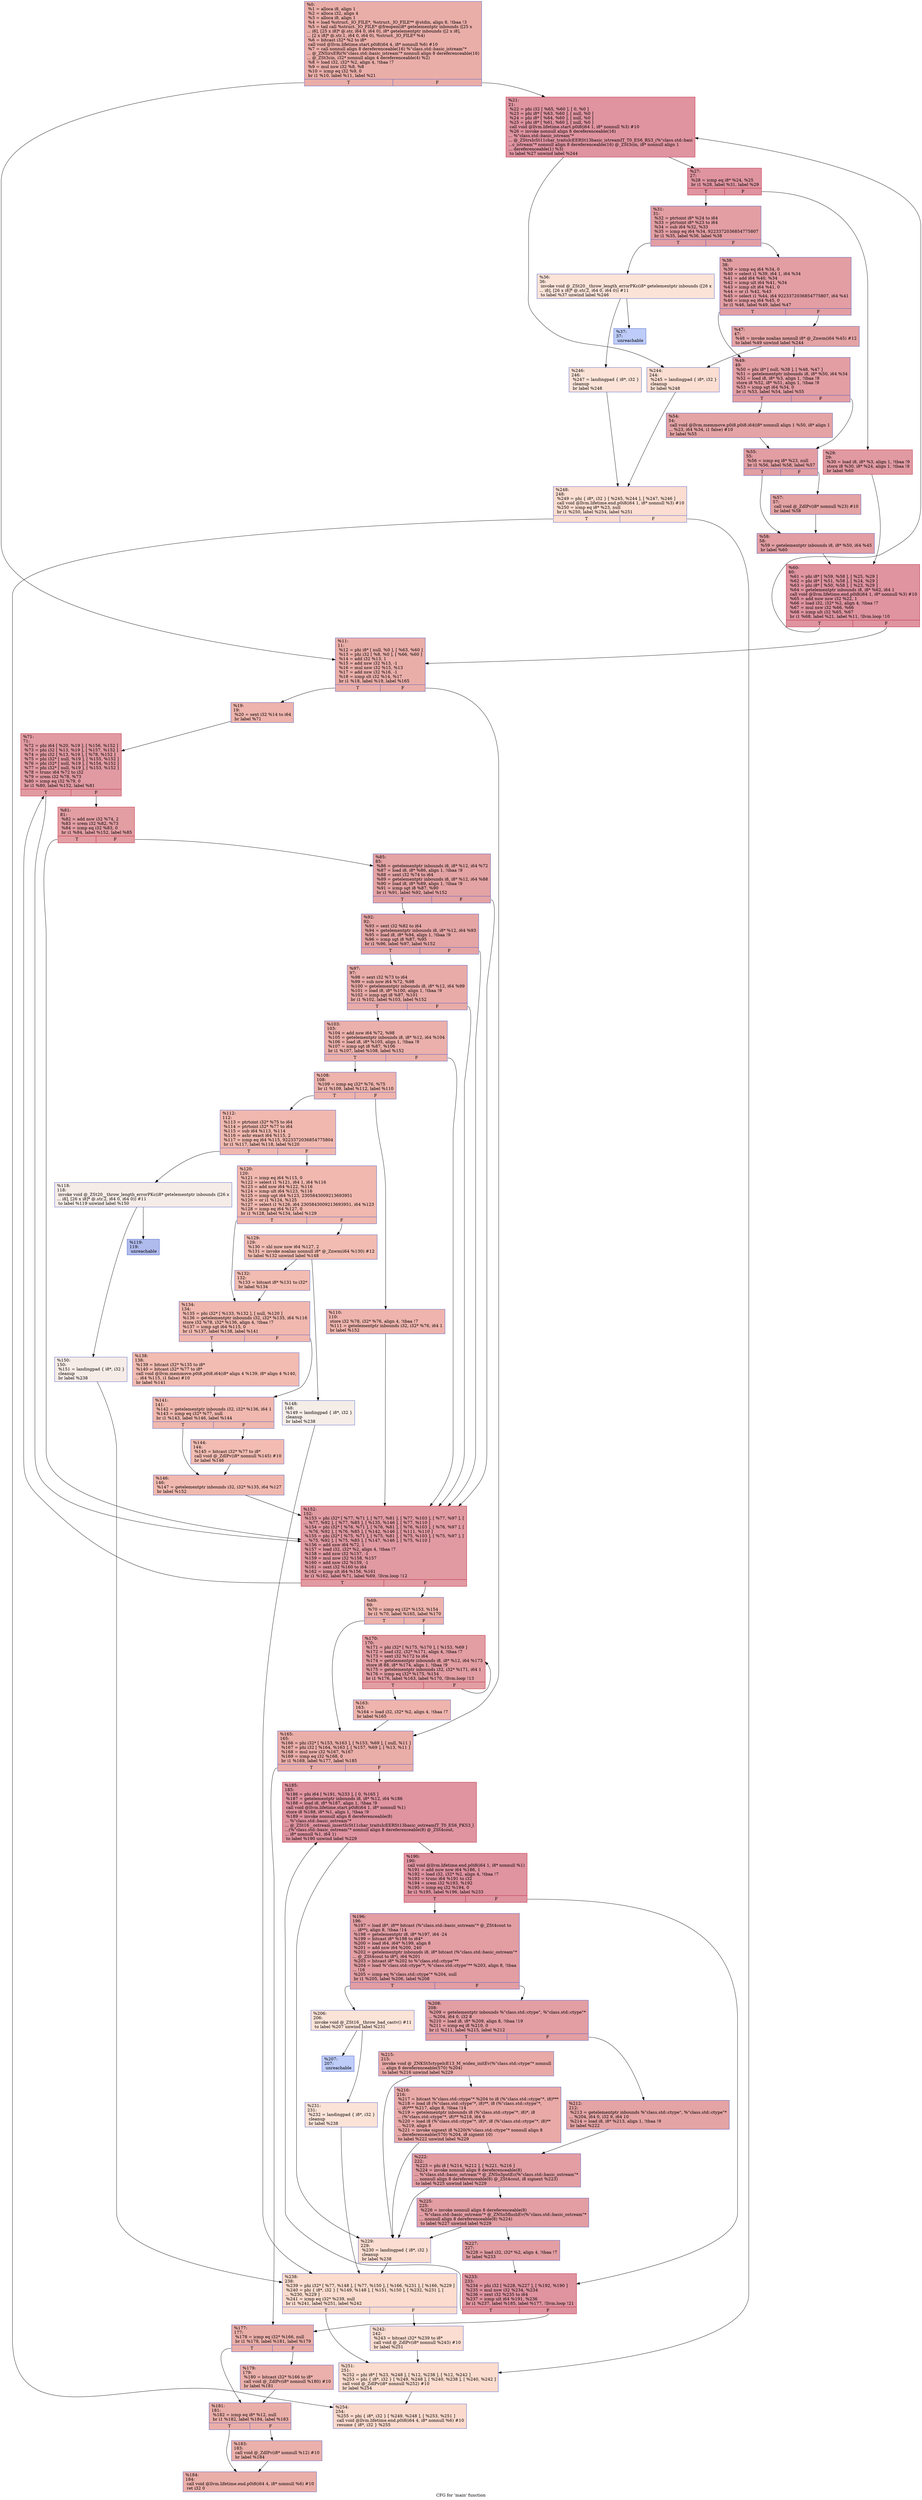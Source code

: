 digraph "CFG for 'main' function" {
	label="CFG for 'main' function";

	Node0x556436becc50 [shape=record,color="#3d50c3ff", style=filled, fillcolor="#d0473d70",label="{%0:\l  %1 = alloca i8, align 1\l  %2 = alloca i32, align 4\l  %3 = alloca i8, align 1\l  %4 = load %struct._IO_FILE*, %struct._IO_FILE** @stdin, align 8, !tbaa !3\l  %5 = tail call %struct._IO_FILE* @freopen(i8* getelementptr inbounds ([25 x\l... i8], [25 x i8]* @.str, i64 0, i64 0), i8* getelementptr inbounds ([2 x i8],\l... [2 x i8]* @.str.1, i64 0, i64 0), %struct._IO_FILE* %4)\l  %6 = bitcast i32* %2 to i8*\l  call void @llvm.lifetime.start.p0i8(i64 4, i8* nonnull %6) #10\l  %7 = call nonnull align 8 dereferenceable(16) %\"class.std::basic_istream\"*\l... @_ZNSirsERi(%\"class.std::basic_istream\"* nonnull align 8 dereferenceable(16)\l... @_ZSt3cin, i32* nonnull align 4 dereferenceable(4) %2)\l  %8 = load i32, i32* %2, align 4, !tbaa !7\l  %9 = mul nsw i32 %8, %8\l  %10 = icmp eq i32 %9, 0\l  br i1 %10, label %11, label %21\l|{<s0>T|<s1>F}}"];
	Node0x556436becc50:s0 -> Node0x556436bed9f0;
	Node0x556436becc50:s1 -> Node0x556436bef6c0;
	Node0x556436bed9f0 [shape=record,color="#3d50c3ff", style=filled, fillcolor="#d0473d70",label="{%11:\l11:                                               \l  %12 = phi i8* [ null, %0 ], [ %63, %60 ]\l  %13 = phi i32 [ %8, %0 ], [ %66, %60 ]\l  %14 = add i32 %13, 1\l  %15 = add nsw i32 %13, -1\l  %16 = mul nsw i32 %15, %13\l  %17 = add nsw i32 %16, -1\l  %18 = icmp slt i32 %14, %17\l  br i1 %18, label %19, label %165\l|{<s0>T|<s1>F}}"];
	Node0x556436bed9f0:s0 -> Node0x556436befd00;
	Node0x556436bed9f0:s1 -> Node0x556436befd90;
	Node0x556436befd00 [shape=record,color="#3d50c3ff", style=filled, fillcolor="#d6524470",label="{%19:\l19:                                               \l  %20 = sext i32 %14 to i64\l  br label %71\l}"];
	Node0x556436befd00 -> Node0x556436beff40;
	Node0x556436bef6c0 [shape=record,color="#b70d28ff", style=filled, fillcolor="#b70d2870",label="{%21:\l21:                                               \l  %22 = phi i32 [ %65, %60 ], [ 0, %0 ]\l  %23 = phi i8* [ %63, %60 ], [ null, %0 ]\l  %24 = phi i8* [ %64, %60 ], [ null, %0 ]\l  %25 = phi i8* [ %61, %60 ], [ null, %0 ]\l  call void @llvm.lifetime.start.p0i8(i64 1, i8* nonnull %3) #10\l  %26 = invoke nonnull align 8 dereferenceable(16)\l... %\"class.std::basic_istream\"*\l... @_ZStrsIcSt11char_traitsIcEERSt13basic_istreamIT_T0_ES6_RS3_(%\"class.std::basi\l...c_istream\"* nonnull align 8 dereferenceable(16) @_ZSt3cin, i8* nonnull align 1\l... dereferenceable(1) %3)\l          to label %27 unwind label %244\l}"];
	Node0x556436bef6c0 -> Node0x556436bf0600;
	Node0x556436bef6c0 -> Node0x556436bf0690;
	Node0x556436bf0600 [shape=record,color="#b70d28ff", style=filled, fillcolor="#b70d2870",label="{%27:\l27:                                               \l  %28 = icmp eq i8* %24, %25\l  br i1 %28, label %31, label %29\l|{<s0>T|<s1>F}}"];
	Node0x556436bf0600:s0 -> Node0x556436bf05b0;
	Node0x556436bf0600:s1 -> Node0x556436bf0a40;
	Node0x556436bf0a40 [shape=record,color="#b70d28ff", style=filled, fillcolor="#bb1b2c70",label="{%29:\l29:                                               \l  %30 = load i8, i8* %3, align 1, !tbaa !9\l  store i8 %30, i8* %24, align 1, !tbaa !9\l  br label %60\l}"];
	Node0x556436bf0a40 -> Node0x556436bef830;
	Node0x556436bf05b0 [shape=record,color="#3d50c3ff", style=filled, fillcolor="#be242e70",label="{%31:\l31:                                               \l  %32 = ptrtoint i8* %24 to i64\l  %33 = ptrtoint i8* %23 to i64\l  %34 = sub i64 %32, %33\l  %35 = icmp eq i64 %34, 9223372036854775807\l  br i1 %35, label %36, label %38\l|{<s0>T|<s1>F}}"];
	Node0x556436bf05b0:s0 -> Node0x556436bf17d0;
	Node0x556436bf05b0:s1 -> Node0x556436bf1820;
	Node0x556436bf17d0 [shape=record,color="#3d50c3ff", style=filled, fillcolor="#f6bfa670",label="{%36:\l36:                                               \l  invoke void @_ZSt20__throw_length_errorPKc(i8* getelementptr inbounds ([26 x\l... i8], [26 x i8]* @.str.2, i64 0, i64 0)) #11\l          to label %37 unwind label %246\l}"];
	Node0x556436bf17d0 -> Node0x556436bf1a20;
	Node0x556436bf17d0 -> Node0x556436bf1a70;
	Node0x556436bf1a20 [shape=record,color="#3d50c3ff", style=filled, fillcolor="#6a8bef70",label="{%37:\l37:                                               \l  unreachable\l}"];
	Node0x556436bf1820 [shape=record,color="#3d50c3ff", style=filled, fillcolor="#be242e70",label="{%38:\l38:                                               \l  %39 = icmp eq i64 %34, 0\l  %40 = select i1 %39, i64 1, i64 %34\l  %41 = add i64 %40, %34\l  %42 = icmp ult i64 %41, %34\l  %43 = icmp slt i64 %41, 0\l  %44 = or i1 %42, %43\l  %45 = select i1 %44, i64 9223372036854775807, i64 %41\l  %46 = icmp eq i64 %45, 0\l  br i1 %46, label %49, label %47\l|{<s0>T|<s1>F}}"];
	Node0x556436bf1820:s0 -> Node0x556436bf21d0;
	Node0x556436bf1820:s1 -> Node0x556436bf2220;
	Node0x556436bf2220 [shape=record,color="#3d50c3ff", style=filled, fillcolor="#c32e3170",label="{%47:\l47:                                               \l  %48 = invoke noalias nonnull i8* @_Znwm(i64 %45) #12\l          to label %49 unwind label %244\l}"];
	Node0x556436bf2220 -> Node0x556436bf21d0;
	Node0x556436bf2220 -> Node0x556436bf0690;
	Node0x556436bf21d0 [shape=record,color="#3d50c3ff", style=filled, fillcolor="#be242e70",label="{%49:\l49:                                               \l  %50 = phi i8* [ null, %38 ], [ %48, %47 ]\l  %51 = getelementptr inbounds i8, i8* %50, i64 %34\l  %52 = load i8, i8* %3, align 1, !tbaa !9\l  store i8 %52, i8* %51, align 1, !tbaa !9\l  %53 = icmp sgt i64 %34, 0\l  br i1 %53, label %54, label %55\l|{<s0>T|<s1>F}}"];
	Node0x556436bf21d0:s0 -> Node0x556436bf27b0;
	Node0x556436bf21d0:s1 -> Node0x556436bf2800;
	Node0x556436bf27b0 [shape=record,color="#3d50c3ff", style=filled, fillcolor="#c32e3170",label="{%54:\l54:                                               \l  call void @llvm.memmove.p0i8.p0i8.i64(i8* nonnull align 1 %50, i8* align 1\l... %23, i64 %34, i1 false) #10\l  br label %55\l}"];
	Node0x556436bf27b0 -> Node0x556436bf2800;
	Node0x556436bf2800 [shape=record,color="#3d50c3ff", style=filled, fillcolor="#be242e70",label="{%55:\l55:                                               \l  %56 = icmp eq i8* %23, null\l  br i1 %56, label %58, label %57\l|{<s0>T|<s1>F}}"];
	Node0x556436bf2800:s0 -> Node0x556436bf2d90;
	Node0x556436bf2800:s1 -> Node0x556436bf2de0;
	Node0x556436bf2de0 [shape=record,color="#3d50c3ff", style=filled, fillcolor="#c32e3170",label="{%57:\l57:                                               \l  call void @_ZdlPv(i8* nonnull %23) #10\l  br label %58\l}"];
	Node0x556436bf2de0 -> Node0x556436bf2d90;
	Node0x556436bf2d90 [shape=record,color="#3d50c3ff", style=filled, fillcolor="#be242e70",label="{%58:\l58:                                               \l  %59 = getelementptr inbounds i8, i8* %50, i64 %45\l  br label %60\l}"];
	Node0x556436bf2d90 -> Node0x556436bef830;
	Node0x556436bef830 [shape=record,color="#b70d28ff", style=filled, fillcolor="#b70d2870",label="{%60:\l60:                                               \l  %61 = phi i8* [ %59, %58 ], [ %25, %29 ]\l  %62 = phi i8* [ %51, %58 ], [ %24, %29 ]\l  %63 = phi i8* [ %50, %58 ], [ %23, %29 ]\l  %64 = getelementptr inbounds i8, i8* %62, i64 1\l  call void @llvm.lifetime.end.p0i8(i64 1, i8* nonnull %3) #10\l  %65 = add nuw nsw i32 %22, 1\l  %66 = load i32, i32* %2, align 4, !tbaa !7\l  %67 = mul nsw i32 %66, %66\l  %68 = icmp ult i32 %65, %67\l  br i1 %68, label %21, label %11, !llvm.loop !10\l|{<s0>T|<s1>F}}"];
	Node0x556436bef830:s0 -> Node0x556436bef6c0;
	Node0x556436bef830:s1 -> Node0x556436bed9f0;
	Node0x556436bf44e0 [shape=record,color="#3d50c3ff", style=filled, fillcolor="#d6524470",label="{%69:\l69:                                               \l  %70 = icmp eq i32* %153, %154\l  br i1 %70, label %165, label %170\l|{<s0>T|<s1>F}}"];
	Node0x556436bf44e0:s0 -> Node0x556436befd90;
	Node0x556436bf44e0:s1 -> Node0x556436bf45c0;
	Node0x556436beff40 [shape=record,color="#b70d28ff", style=filled, fillcolor="#bb1b2c70",label="{%71:\l71:                                               \l  %72 = phi i64 [ %20, %19 ], [ %156, %152 ]\l  %73 = phi i32 [ %13, %19 ], [ %157, %152 ]\l  %74 = phi i32 [ %13, %19 ], [ %78, %152 ]\l  %75 = phi i32* [ null, %19 ], [ %155, %152 ]\l  %76 = phi i32* [ null, %19 ], [ %154, %152 ]\l  %77 = phi i32* [ null, %19 ], [ %153, %152 ]\l  %78 = trunc i64 %72 to i32\l  %79 = srem i32 %78, %73\l  %80 = icmp eq i32 %79, 0\l  br i1 %80, label %152, label %81\l|{<s0>T|<s1>F}}"];
	Node0x556436beff40:s0 -> Node0x556436bf46c0;
	Node0x556436beff40:s1 -> Node0x556436bf4d80;
	Node0x556436bf4d80 [shape=record,color="#b70d28ff", style=filled, fillcolor="#be242e70",label="{%81:\l81:                                               \l  %82 = add nsw i32 %74, 2\l  %83 = srem i32 %82, %73\l  %84 = icmp eq i32 %83, 0\l  br i1 %84, label %152, label %85\l|{<s0>T|<s1>F}}"];
	Node0x556436bf4d80:s0 -> Node0x556436bf46c0;
	Node0x556436bf4d80:s1 -> Node0x556436bf5030;
	Node0x556436bf5030 [shape=record,color="#3d50c3ff", style=filled, fillcolor="#c32e3170",label="{%85:\l85:                                               \l  %86 = getelementptr inbounds i8, i8* %12, i64 %72\l  %87 = load i8, i8* %86, align 1, !tbaa !9\l  %88 = sext i32 %74 to i64\l  %89 = getelementptr inbounds i8, i8* %12, i64 %88\l  %90 = load i8, i8* %89, align 1, !tbaa !9\l  %91 = icmp sgt i8 %87, %90\l  br i1 %91, label %92, label %152\l|{<s0>T|<s1>F}}"];
	Node0x556436bf5030:s0 -> Node0x556436bf5450;
	Node0x556436bf5030:s1 -> Node0x556436bf46c0;
	Node0x556436bf5450 [shape=record,color="#3d50c3ff", style=filled, fillcolor="#c5333470",label="{%92:\l92:                                               \l  %93 = sext i32 %82 to i64\l  %94 = getelementptr inbounds i8, i8* %12, i64 %93\l  %95 = load i8, i8* %94, align 1, !tbaa !9\l  %96 = icmp sgt i8 %87, %95\l  br i1 %96, label %97, label %152\l|{<s0>T|<s1>F}}"];
	Node0x556436bf5450:s0 -> Node0x556436bf5760;
	Node0x556436bf5450:s1 -> Node0x556436bf46c0;
	Node0x556436bf5760 [shape=record,color="#3d50c3ff", style=filled, fillcolor="#cc403a70",label="{%97:\l97:                                               \l  %98 = sext i32 %73 to i64\l  %99 = sub nsw i64 %72, %98\l  %100 = getelementptr inbounds i8, i8* %12, i64 %99\l  %101 = load i8, i8* %100, align 1, !tbaa !9\l  %102 = icmp sgt i8 %87, %101\l  br i1 %102, label %103, label %152\l|{<s0>T|<s1>F}}"];
	Node0x556436bf5760:s0 -> Node0x556436bf5b00;
	Node0x556436bf5760:s1 -> Node0x556436bf46c0;
	Node0x556436bf5b00 [shape=record,color="#3d50c3ff", style=filled, fillcolor="#d24b4070",label="{%103:\l103:                                              \l  %104 = add nsw i64 %72, %98\l  %105 = getelementptr inbounds i8, i8* %12, i64 %104\l  %106 = load i8, i8* %105, align 1, !tbaa !9\l  %107 = icmp sgt i8 %87, %106\l  br i1 %107, label %108, label %152\l|{<s0>T|<s1>F}}"];
	Node0x556436bf5b00:s0 -> Node0x556436bf5e30;
	Node0x556436bf5b00:s1 -> Node0x556436bf46c0;
	Node0x556436bf5e30 [shape=record,color="#3d50c3ff", style=filled, fillcolor="#d6524470",label="{%108:\l108:                                              \l  %109 = icmp eq i32* %76, %75\l  br i1 %109, label %112, label %110\l|{<s0>T|<s1>F}}"];
	Node0x556436bf5e30:s0 -> Node0x556436bf5fc0;
	Node0x556436bf5e30:s1 -> Node0x556436bf6010;
	Node0x556436bf6010 [shape=record,color="#3d50c3ff", style=filled, fillcolor="#d8564670",label="{%110:\l110:                                              \l  store i32 %78, i32* %76, align 4, !tbaa !7\l  %111 = getelementptr inbounds i32, i32* %76, i64 1\l  br label %152\l}"];
	Node0x556436bf6010 -> Node0x556436bf46c0;
	Node0x556436bf5fc0 [shape=record,color="#3d50c3ff", style=filled, fillcolor="#dc5d4a70",label="{%112:\l112:                                              \l  %113 = ptrtoint i32* %75 to i64\l  %114 = ptrtoint i32* %77 to i64\l  %115 = sub i64 %113, %114\l  %116 = ashr exact i64 %115, 2\l  %117 = icmp eq i64 %115, 9223372036854775804\l  br i1 %117, label %118, label %120\l|{<s0>T|<s1>F}}"];
	Node0x556436bf5fc0:s0 -> Node0x556436bf6600;
	Node0x556436bf5fc0:s1 -> Node0x556436bf6650;
	Node0x556436bf6600 [shape=record,color="#3d50c3ff", style=filled, fillcolor="#ead5c970",label="{%118:\l118:                                              \l  invoke void @_ZSt20__throw_length_errorPKc(i8* getelementptr inbounds ([26 x\l... i8], [26 x i8]* @.str.2, i64 0, i64 0)) #11\l          to label %119 unwind label %150\l}"];
	Node0x556436bf6600 -> Node0x556436bf6780;
	Node0x556436bf6600 -> Node0x556436bf67d0;
	Node0x556436bf6780 [shape=record,color="#3d50c3ff", style=filled, fillcolor="#4c66d670",label="{%119:\l119:                                              \l  unreachable\l}"];
	Node0x556436bf6650 [shape=record,color="#3d50c3ff", style=filled, fillcolor="#dc5d4a70",label="{%120:\l120:                                              \l  %121 = icmp eq i64 %115, 0\l  %122 = select i1 %121, i64 1, i64 %116\l  %123 = add nsw i64 %122, %116\l  %124 = icmp ult i64 %123, %116\l  %125 = icmp ugt i64 %123, 2305843009213693951\l  %126 = or i1 %124, %125\l  %127 = select i1 %126, i64 2305843009213693951, i64 %123\l  %128 = icmp eq i64 %127, 0\l  br i1 %128, label %134, label %129\l|{<s0>T|<s1>F}}"];
	Node0x556436bf6650:s0 -> Node0x556436bf7620;
	Node0x556436bf6650:s1 -> Node0x556436bf7670;
	Node0x556436bf7670 [shape=record,color="#3d50c3ff", style=filled, fillcolor="#e1675170",label="{%129:\l129:                                              \l  %130 = shl nuw nsw i64 %127, 2\l  %131 = invoke noalias nonnull i8* @_Znwm(i64 %130) #12\l          to label %132 unwind label %148\l}"];
	Node0x556436bf7670 -> Node0x556436bf7800;
	Node0x556436bf7670 -> Node0x556436bf7850;
	Node0x556436bf7800 [shape=record,color="#3d50c3ff", style=filled, fillcolor="#e1675170",label="{%132:\l132:                                              \l  %133 = bitcast i8* %131 to i32*\l  br label %134\l}"];
	Node0x556436bf7800 -> Node0x556436bf7620;
	Node0x556436bf7620 [shape=record,color="#3d50c3ff", style=filled, fillcolor="#dc5d4a70",label="{%134:\l134:                                              \l  %135 = phi i32* [ %133, %132 ], [ null, %120 ]\l  %136 = getelementptr inbounds i32, i32* %135, i64 %116\l  store i32 %78, i32* %136, align 4, !tbaa !7\l  %137 = icmp sgt i64 %115, 0\l  br i1 %137, label %138, label %141\l|{<s0>T|<s1>F}}"];
	Node0x556436bf7620:s0 -> Node0x556436bf7ca0;
	Node0x556436bf7620:s1 -> Node0x556436bf7cf0;
	Node0x556436bf7ca0 [shape=record,color="#3d50c3ff", style=filled, fillcolor="#e1675170",label="{%138:\l138:                                              \l  %139 = bitcast i32* %135 to i8*\l  %140 = bitcast i32* %77 to i8*\l  call void @llvm.memmove.p0i8.p0i8.i64(i8* align 4 %139, i8* align 4 %140,\l... i64 %115, i1 false) #10\l  br label %141\l}"];
	Node0x556436bf7ca0 -> Node0x556436bf7cf0;
	Node0x556436bf7cf0 [shape=record,color="#3d50c3ff", style=filled, fillcolor="#dc5d4a70",label="{%141:\l141:                                              \l  %142 = getelementptr inbounds i32, i32* %136, i64 1\l  %143 = icmp eq i32* %77, null\l  br i1 %143, label %146, label %144\l|{<s0>T|<s1>F}}"];
	Node0x556436bf7cf0:s0 -> Node0x556436bf8230;
	Node0x556436bf7cf0:s1 -> Node0x556436bf8280;
	Node0x556436bf8280 [shape=record,color="#3d50c3ff", style=filled, fillcolor="#e1675170",label="{%144:\l144:                                              \l  %145 = bitcast i32* %77 to i8*\l  call void @_ZdlPv(i8* nonnull %145) #10\l  br label %146\l}"];
	Node0x556436bf8280 -> Node0x556436bf8230;
	Node0x556436bf8230 [shape=record,color="#3d50c3ff", style=filled, fillcolor="#dc5d4a70",label="{%146:\l146:                                              \l  %147 = getelementptr inbounds i32, i32* %135, i64 %127\l  br label %152\l}"];
	Node0x556436bf8230 -> Node0x556436bf46c0;
	Node0x556436bf7850 [shape=record,color="#3d50c3ff", style=filled, fillcolor="#e8d6cc70",label="{%148:\l148:                                              \l  %149 = landingpad \{ i8*, i32 \}\l          cleanup\l  br label %238\l}"];
	Node0x556436bf7850 -> Node0x556436bf86f0;
	Node0x556436bf67d0 [shape=record,color="#3d50c3ff", style=filled, fillcolor="#ead5c970",label="{%150:\l150:                                              \l  %151 = landingpad \{ i8*, i32 \}\l          cleanup\l  br label %238\l}"];
	Node0x556436bf67d0 -> Node0x556436bf86f0;
	Node0x556436bf46c0 [shape=record,color="#b70d28ff", style=filled, fillcolor="#bb1b2c70",label="{%152:\l152:                                              \l  %153 = phi i32* [ %77, %71 ], [ %77, %81 ], [ %77, %103 ], [ %77, %97 ], [\l... %77, %92 ], [ %77, %85 ], [ %135, %146 ], [ %77, %110 ]\l  %154 = phi i32* [ %76, %71 ], [ %76, %81 ], [ %76, %103 ], [ %76, %97 ], [\l... %76, %92 ], [ %76, %85 ], [ %142, %146 ], [ %111, %110 ]\l  %155 = phi i32* [ %75, %71 ], [ %75, %81 ], [ %75, %103 ], [ %75, %97 ], [\l... %75, %92 ], [ %75, %85 ], [ %147, %146 ], [ %75, %110 ]\l  %156 = add nsw i64 %72, 1\l  %157 = load i32, i32* %2, align 4, !tbaa !7\l  %158 = add nsw i32 %157, -1\l  %159 = mul nsw i32 %158, %157\l  %160 = add nsw i32 %159, -1\l  %161 = sext i32 %160 to i64\l  %162 = icmp slt i64 %156, %161\l  br i1 %162, label %71, label %69, !llvm.loop !12\l|{<s0>T|<s1>F}}"];
	Node0x556436bf46c0:s0 -> Node0x556436beff40;
	Node0x556436bf46c0:s1 -> Node0x556436bf44e0;
	Node0x556436bf9270 [shape=record,color="#3d50c3ff", style=filled, fillcolor="#d8564670",label="{%163:\l163:                                              \l  %164 = load i32, i32* %2, align 4, !tbaa !7\l  br label %165\l}"];
	Node0x556436bf9270 -> Node0x556436befd90;
	Node0x556436befd90 [shape=record,color="#3d50c3ff", style=filled, fillcolor="#d0473d70",label="{%165:\l165:                                              \l  %166 = phi i32* [ %153, %163 ], [ %153, %69 ], [ null, %11 ]\l  %167 = phi i32 [ %164, %163 ], [ %157, %69 ], [ %13, %11 ]\l  %168 = mul nsw i32 %167, %167\l  %169 = icmp eq i32 %168, 0\l  br i1 %169, label %177, label %185\l|{<s0>T|<s1>F}}"];
	Node0x556436befd90:s0 -> Node0x556436bf9660;
	Node0x556436befd90:s1 -> Node0x556436bf96b0;
	Node0x556436bf45c0 [shape=record,color="#b70d28ff", style=filled, fillcolor="#be242e70",label="{%170:\l170:                                              \l  %171 = phi i32* [ %175, %170 ], [ %153, %69 ]\l  %172 = load i32, i32* %171, align 4, !tbaa !7\l  %173 = sext i32 %172 to i64\l  %174 = getelementptr inbounds i8, i8* %12, i64 %173\l  store i8 88, i8* %174, align 1, !tbaa !9\l  %175 = getelementptr inbounds i32, i32* %171, i64 1\l  %176 = icmp eq i32* %175, %154\l  br i1 %176, label %163, label %170, !llvm.loop !13\l|{<s0>T|<s1>F}}"];
	Node0x556436bf45c0:s0 -> Node0x556436bf9270;
	Node0x556436bf45c0:s1 -> Node0x556436bf45c0;
	Node0x556436bf9660 [shape=record,color="#3d50c3ff", style=filled, fillcolor="#d0473d70",label="{%177:\l177:                                              \l  %178 = icmp eq i32* %166, null\l  br i1 %178, label %181, label %179\l|{<s0>T|<s1>F}}"];
	Node0x556436bf9660:s0 -> Node0x556436bf9d80;
	Node0x556436bf9660:s1 -> Node0x556436bf9dd0;
	Node0x556436bf9dd0 [shape=record,color="#3d50c3ff", style=filled, fillcolor="#d24b4070",label="{%179:\l179:                                              \l  %180 = bitcast i32* %166 to i8*\l  call void @_ZdlPv(i8* nonnull %180) #10\l  br label %181\l}"];
	Node0x556436bf9dd0 -> Node0x556436bf9d80;
	Node0x556436bf9d80 [shape=record,color="#3d50c3ff", style=filled, fillcolor="#d0473d70",label="{%181:\l181:                                              \l  %182 = icmp eq i8* %12, null\l  br i1 %182, label %184, label %183\l|{<s0>T|<s1>F}}"];
	Node0x556436bf9d80:s0 -> Node0x556436bfa170;
	Node0x556436bf9d80:s1 -> Node0x556436bfa1c0;
	Node0x556436bfa1c0 [shape=record,color="#3d50c3ff", style=filled, fillcolor="#d24b4070",label="{%183:\l183:                                              \l  call void @_ZdlPv(i8* nonnull %12) #10\l  br label %184\l}"];
	Node0x556436bfa1c0 -> Node0x556436bfa170;
	Node0x556436bfa170 [shape=record,color="#3d50c3ff", style=filled, fillcolor="#d0473d70",label="{%184:\l184:                                              \l  call void @llvm.lifetime.end.p0i8(i64 4, i8* nonnull %6) #10\l  ret i32 0\l}"];
	Node0x556436bf96b0 [shape=record,color="#b70d28ff", style=filled, fillcolor="#b70d2870",label="{%185:\l185:                                              \l  %186 = phi i64 [ %191, %233 ], [ 0, %165 ]\l  %187 = getelementptr inbounds i8, i8* %12, i64 %186\l  %188 = load i8, i8* %187, align 1, !tbaa !9\l  call void @llvm.lifetime.start.p0i8(i64 1, i8* nonnull %1)\l  store i8 %188, i8* %1, align 1, !tbaa !9\l  %189 = invoke nonnull align 8 dereferenceable(8)\l... %\"class.std::basic_ostream\"*\l... @_ZSt16__ostream_insertIcSt11char_traitsIcEERSt13basic_ostreamIT_T0_ES6_PKS3_l\l...(%\"class.std::basic_ostream\"* nonnull align 8 dereferenceable(8) @_ZSt4cout,\l... i8* nonnull %1, i64 1)\l          to label %190 unwind label %229\l}"];
	Node0x556436bf96b0 -> Node0x556436bfaa60;
	Node0x556436bf96b0 -> Node0x556436bfaab0;
	Node0x556436bfaa60 [shape=record,color="#b70d28ff", style=filled, fillcolor="#b70d2870",label="{%190:\l190:                                              \l  call void @llvm.lifetime.end.p0i8(i64 1, i8* nonnull %1)\l  %191 = add nuw nsw i64 %186, 1\l  %192 = load i32, i32* %2, align 4, !tbaa !7\l  %193 = trunc i64 %191 to i32\l  %194 = srem i32 %193, %192\l  %195 = icmp eq i32 %194, 0\l  br i1 %195, label %196, label %233\l|{<s0>T|<s1>F}}"];
	Node0x556436bfaa60:s0 -> Node0x556436bfb040;
	Node0x556436bfaa60:s1 -> Node0x556436bfa600;
	Node0x556436bfb040 [shape=record,color="#3d50c3ff", style=filled, fillcolor="#be242e70",label="{%196:\l196:                                              \l  %197 = load i8*, i8** bitcast (%\"class.std::basic_ostream\"* @_ZSt4cout to\l... i8**), align 8, !tbaa !14\l  %198 = getelementptr i8, i8* %197, i64 -24\l  %199 = bitcast i8* %198 to i64*\l  %200 = load i64, i64* %199, align 8\l  %201 = add nsw i64 %200, 240\l  %202 = getelementptr inbounds i8, i8* bitcast (%\"class.std::basic_ostream\"*\l... @_ZSt4cout to i8*), i64 %201\l  %203 = bitcast i8* %202 to %\"class.std::ctype\"**\l  %204 = load %\"class.std::ctype\"*, %\"class.std::ctype\"** %203, align 8, !tbaa\l... !16\l  %205 = icmp eq %\"class.std::ctype\"* %204, null\l  br i1 %205, label %206, label %208\l|{<s0>T|<s1>F}}"];
	Node0x556436bfb040:s0 -> Node0x556436bfb730;
	Node0x556436bfb040:s1 -> Node0x556436bfb7c0;
	Node0x556436bfb730 [shape=record,color="#3d50c3ff", style=filled, fillcolor="#f6bfa670",label="{%206:\l206:                                              \l  invoke void @_ZSt16__throw_bad_castv() #11\l          to label %207 unwind label %231\l}"];
	Node0x556436bfb730 -> Node0x556436bfb920;
	Node0x556436bfb730 -> Node0x556436bfb970;
	Node0x556436bfb920 [shape=record,color="#3d50c3ff", style=filled, fillcolor="#6a8bef70",label="{%207:\l207:                                              \l  unreachable\l}"];
	Node0x556436bfb7c0 [shape=record,color="#3d50c3ff", style=filled, fillcolor="#be242e70",label="{%208:\l208:                                              \l  %209 = getelementptr inbounds %\"class.std::ctype\", %\"class.std::ctype\"*\l... %204, i64 0, i32 8\l  %210 = load i8, i8* %209, align 8, !tbaa !19\l  %211 = icmp eq i8 %210, 0\l  br i1 %211, label %215, label %212\l|{<s0>T|<s1>F}}"];
	Node0x556436bfb7c0:s0 -> Node0x556436bfbe70;
	Node0x556436bfb7c0:s1 -> Node0x556436bfbf00;
	Node0x556436bfbf00 [shape=record,color="#3d50c3ff", style=filled, fillcolor="#c32e3170",label="{%212:\l212:                                              \l  %213 = getelementptr inbounds %\"class.std::ctype\", %\"class.std::ctype\"*\l... %204, i64 0, i32 9, i64 10\l  %214 = load i8, i8* %213, align 1, !tbaa !9\l  br label %222\l}"];
	Node0x556436bfbf00 -> Node0x556436bfc110;
	Node0x556436bfbe70 [shape=record,color="#3d50c3ff", style=filled, fillcolor="#ca3b3770",label="{%215:\l215:                                              \l  invoke void @_ZNKSt5ctypeIcE13_M_widen_initEv(%\"class.std::ctype\"* nonnull\l... align 8 dereferenceable(570) %204)\l          to label %216 unwind label %229\l}"];
	Node0x556436bfbe70 -> Node0x556436bfc250;
	Node0x556436bfbe70 -> Node0x556436bfaab0;
	Node0x556436bfc250 [shape=record,color="#3d50c3ff", style=filled, fillcolor="#ca3b3770",label="{%216:\l216:                                              \l  %217 = bitcast %\"class.std::ctype\"* %204 to i8 (%\"class.std::ctype\"*, i8)***\l  %218 = load i8 (%\"class.std::ctype\"*, i8)**, i8 (%\"class.std::ctype\"*,\l... i8)*** %217, align 8, !tbaa !14\l  %219 = getelementptr inbounds i8 (%\"class.std::ctype\"*, i8)*, i8\l... (%\"class.std::ctype\"*, i8)** %218, i64 6\l  %220 = load i8 (%\"class.std::ctype\"*, i8)*, i8 (%\"class.std::ctype\"*, i8)**\l... %219, align 8\l  %221 = invoke signext i8 %220(%\"class.std::ctype\"* nonnull align 8\l... dereferenceable(570) %204, i8 signext 10)\l          to label %222 unwind label %229\l}"];
	Node0x556436bfc250 -> Node0x556436bfc110;
	Node0x556436bfc250 -> Node0x556436bfaab0;
	Node0x556436bfc110 [shape=record,color="#3d50c3ff", style=filled, fillcolor="#be242e70",label="{%222:\l222:                                              \l  %223 = phi i8 [ %214, %212 ], [ %221, %216 ]\l  %224 = invoke nonnull align 8 dereferenceable(8)\l... %\"class.std::basic_ostream\"* @_ZNSo3putEc(%\"class.std::basic_ostream\"*\l... nonnull align 8 dereferenceable(8) @_ZSt4cout, i8 signext %223)\l          to label %225 unwind label %229\l}"];
	Node0x556436bfc110 -> Node0x556436bfd6c0;
	Node0x556436bfc110 -> Node0x556436bfaab0;
	Node0x556436bfd6c0 [shape=record,color="#3d50c3ff", style=filled, fillcolor="#be242e70",label="{%225:\l225:                                              \l  %226 = invoke nonnull align 8 dereferenceable(8)\l... %\"class.std::basic_ostream\"* @_ZNSo5flushEv(%\"class.std::basic_ostream\"*\l... nonnull align 8 dereferenceable(8) %224)\l          to label %227 unwind label %229\l}"];
	Node0x556436bfd6c0 -> Node0x556436bfd980;
	Node0x556436bfd6c0 -> Node0x556436bfaab0;
	Node0x556436bfd980 [shape=record,color="#3d50c3ff", style=filled, fillcolor="#be242e70",label="{%227:\l227:                                              \l  %228 = load i32, i32* %2, align 4, !tbaa !7\l  br label %233\l}"];
	Node0x556436bfd980 -> Node0x556436bfa600;
	Node0x556436bfaab0 [shape=record,color="#3d50c3ff", style=filled, fillcolor="#f7b39670",label="{%229:\l229:                                              \l  %230 = landingpad \{ i8*, i32 \}\l          cleanup\l  br label %238\l}"];
	Node0x556436bfaab0 -> Node0x556436bf86f0;
	Node0x556436bfb970 [shape=record,color="#3d50c3ff", style=filled, fillcolor="#f6bfa670",label="{%231:\l231:                                              \l  %232 = landingpad \{ i8*, i32 \}\l          cleanup\l  br label %238\l}"];
	Node0x556436bfb970 -> Node0x556436bf86f0;
	Node0x556436bfa600 [shape=record,color="#b70d28ff", style=filled, fillcolor="#b70d2870",label="{%233:\l233:                                              \l  %234 = phi i32 [ %228, %227 ], [ %192, %190 ]\l  %235 = mul nsw i32 %234, %234\l  %236 = zext i32 %235 to i64\l  %237 = icmp ult i64 %191, %236\l  br i1 %237, label %185, label %177, !llvm.loop !21\l|{<s0>T|<s1>F}}"];
	Node0x556436bfa600:s0 -> Node0x556436bf96b0;
	Node0x556436bfa600:s1 -> Node0x556436bf9660;
	Node0x556436bf86f0 [shape=record,color="#3d50c3ff", style=filled, fillcolor="#f7af9170",label="{%238:\l238:                                              \l  %239 = phi i32* [ %77, %148 ], [ %77, %150 ], [ %166, %231 ], [ %166, %229 ]\l  %240 = phi \{ i8*, i32 \} [ %149, %148 ], [ %151, %150 ], [ %232, %231 ], [\l... %230, %229 ]\l  %241 = icmp eq i32* %239, null\l  br i1 %241, label %251, label %242\l|{<s0>T|<s1>F}}"];
	Node0x556436bf86f0:s0 -> Node0x556436bfe4a0;
	Node0x556436bf86f0:s1 -> Node0x556436bfe4f0;
	Node0x556436bfe4f0 [shape=record,color="#3d50c3ff", style=filled, fillcolor="#f7b39670",label="{%242:\l242:                                              \l  %243 = bitcast i32* %239 to i8*\l  call void @_ZdlPv(i8* nonnull %243) #10\l  br label %251\l}"];
	Node0x556436bfe4f0 -> Node0x556436bfe4a0;
	Node0x556436bf0690 [shape=record,color="#3d50c3ff", style=filled, fillcolor="#f7b59970",label="{%244:\l244:                                              \l  %245 = landingpad \{ i8*, i32 \}\l          cleanup\l  br label %248\l}"];
	Node0x556436bf0690 -> Node0x556436bfe850;
	Node0x556436bf1a70 [shape=record,color="#3d50c3ff", style=filled, fillcolor="#f6bfa670",label="{%246:\l246:                                              \l  %247 = landingpad \{ i8*, i32 \}\l          cleanup\l  br label %248\l}"];
	Node0x556436bf1a70 -> Node0x556436bfe850;
	Node0x556436bfe850 [shape=record,color="#3d50c3ff", style=filled, fillcolor="#f7b39670",label="{%248:\l248:                                              \l  %249 = phi \{ i8*, i32 \} [ %245, %244 ], [ %247, %246 ]\l  call void @llvm.lifetime.end.p0i8(i64 1, i8* nonnull %3) #10\l  %250 = icmp eq i8* %23, null\l  br i1 %250, label %254, label %251\l|{<s0>T|<s1>F}}"];
	Node0x556436bfe850:s0 -> Node0x556436bfed00;
	Node0x556436bfe850:s1 -> Node0x556436bfe4a0;
	Node0x556436bfe4a0 [shape=record,color="#3d50c3ff", style=filled, fillcolor="#f7af9170",label="{%251:\l251:                                              \l  %252 = phi i8* [ %23, %248 ], [ %12, %238 ], [ %12, %242 ]\l  %253 = phi \{ i8*, i32 \} [ %249, %248 ], [ %240, %238 ], [ %240, %242 ]\l  call void @_ZdlPv(i8* nonnull %252) #10\l  br label %254\l}"];
	Node0x556436bfe4a0 -> Node0x556436bfed00;
	Node0x556436bfed00 [shape=record,color="#3d50c3ff", style=filled, fillcolor="#f7ac8e70",label="{%254:\l254:                                              \l  %255 = phi \{ i8*, i32 \} [ %249, %248 ], [ %253, %251 ]\l  call void @llvm.lifetime.end.p0i8(i64 4, i8* nonnull %6) #10\l  resume \{ i8*, i32 \} %255\l}"];
}
